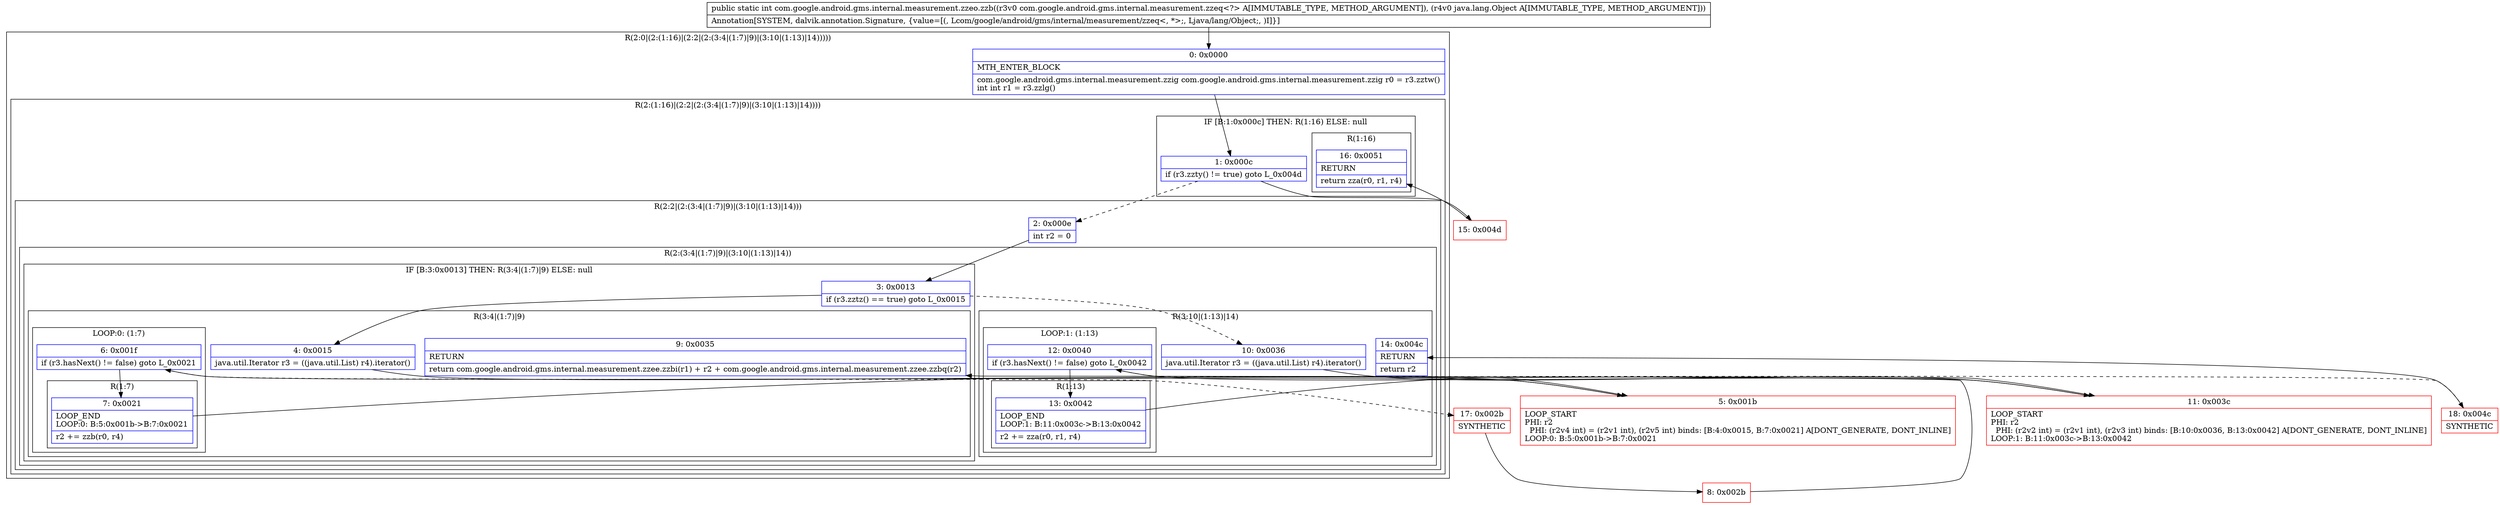 digraph "CFG forcom.google.android.gms.internal.measurement.zzeo.zzb(Lcom\/google\/android\/gms\/internal\/measurement\/zzeq;Ljava\/lang\/Object;)I" {
subgraph cluster_Region_463832885 {
label = "R(2:0|(2:(1:16)|(2:2|(2:(3:4|(1:7)|9)|(3:10|(1:13)|14)))))";
node [shape=record,color=blue];
Node_0 [shape=record,label="{0\:\ 0x0000|MTH_ENTER_BLOCK\l|com.google.android.gms.internal.measurement.zzig com.google.android.gms.internal.measurement.zzig r0 = r3.zztw()\lint int r1 = r3.zzlg()\l}"];
subgraph cluster_Region_1300979297 {
label = "R(2:(1:16)|(2:2|(2:(3:4|(1:7)|9)|(3:10|(1:13)|14))))";
node [shape=record,color=blue];
subgraph cluster_IfRegion_1767504667 {
label = "IF [B:1:0x000c] THEN: R(1:16) ELSE: null";
node [shape=record,color=blue];
Node_1 [shape=record,label="{1\:\ 0x000c|if (r3.zzty() != true) goto L_0x004d\l}"];
subgraph cluster_Region_1669398601 {
label = "R(1:16)";
node [shape=record,color=blue];
Node_16 [shape=record,label="{16\:\ 0x0051|RETURN\l|return zza(r0, r1, r4)\l}"];
}
}
subgraph cluster_Region_1642559934 {
label = "R(2:2|(2:(3:4|(1:7)|9)|(3:10|(1:13)|14)))";
node [shape=record,color=blue];
Node_2 [shape=record,label="{2\:\ 0x000e|int r2 = 0\l}"];
subgraph cluster_Region_1478970204 {
label = "R(2:(3:4|(1:7)|9)|(3:10|(1:13)|14))";
node [shape=record,color=blue];
subgraph cluster_IfRegion_2028900475 {
label = "IF [B:3:0x0013] THEN: R(3:4|(1:7)|9) ELSE: null";
node [shape=record,color=blue];
Node_3 [shape=record,label="{3\:\ 0x0013|if (r3.zztz() == true) goto L_0x0015\l}"];
subgraph cluster_Region_168797182 {
label = "R(3:4|(1:7)|9)";
node [shape=record,color=blue];
Node_4 [shape=record,label="{4\:\ 0x0015|java.util.Iterator r3 = ((java.util.List) r4).iterator()\l}"];
subgraph cluster_LoopRegion_1870766417 {
label = "LOOP:0: (1:7)";
node [shape=record,color=blue];
Node_6 [shape=record,label="{6\:\ 0x001f|if (r3.hasNext() != false) goto L_0x0021\l}"];
subgraph cluster_Region_1826340872 {
label = "R(1:7)";
node [shape=record,color=blue];
Node_7 [shape=record,label="{7\:\ 0x0021|LOOP_END\lLOOP:0: B:5:0x001b\-\>B:7:0x0021\l|r2 += zzb(r0, r4)\l}"];
}
}
Node_9 [shape=record,label="{9\:\ 0x0035|RETURN\l|return com.google.android.gms.internal.measurement.zzee.zzbi(r1) + r2 + com.google.android.gms.internal.measurement.zzee.zzbq(r2)\l}"];
}
}
subgraph cluster_Region_1393442314 {
label = "R(3:10|(1:13)|14)";
node [shape=record,color=blue];
Node_10 [shape=record,label="{10\:\ 0x0036|java.util.Iterator r3 = ((java.util.List) r4).iterator()\l}"];
subgraph cluster_LoopRegion_1235623577 {
label = "LOOP:1: (1:13)";
node [shape=record,color=blue];
Node_12 [shape=record,label="{12\:\ 0x0040|if (r3.hasNext() != false) goto L_0x0042\l}"];
subgraph cluster_Region_1025775424 {
label = "R(1:13)";
node [shape=record,color=blue];
Node_13 [shape=record,label="{13\:\ 0x0042|LOOP_END\lLOOP:1: B:11:0x003c\-\>B:13:0x0042\l|r2 += zza(r0, r1, r4)\l}"];
}
}
Node_14 [shape=record,label="{14\:\ 0x004c|RETURN\l|return r2\l}"];
}
}
}
}
}
Node_5 [shape=record,color=red,label="{5\:\ 0x001b|LOOP_START\lPHI: r2 \l  PHI: (r2v4 int) = (r2v1 int), (r2v5 int) binds: [B:4:0x0015, B:7:0x0021] A[DONT_GENERATE, DONT_INLINE]\lLOOP:0: B:5:0x001b\-\>B:7:0x0021\l}"];
Node_8 [shape=record,color=red,label="{8\:\ 0x002b}"];
Node_11 [shape=record,color=red,label="{11\:\ 0x003c|LOOP_START\lPHI: r2 \l  PHI: (r2v2 int) = (r2v1 int), (r2v3 int) binds: [B:10:0x0036, B:13:0x0042] A[DONT_GENERATE, DONT_INLINE]\lLOOP:1: B:11:0x003c\-\>B:13:0x0042\l}"];
Node_15 [shape=record,color=red,label="{15\:\ 0x004d}"];
Node_17 [shape=record,color=red,label="{17\:\ 0x002b|SYNTHETIC\l}"];
Node_18 [shape=record,color=red,label="{18\:\ 0x004c|SYNTHETIC\l}"];
MethodNode[shape=record,label="{public static int com.google.android.gms.internal.measurement.zzeo.zzb((r3v0 com.google.android.gms.internal.measurement.zzeq\<?\> A[IMMUTABLE_TYPE, METHOD_ARGUMENT]), (r4v0 java.lang.Object A[IMMUTABLE_TYPE, METHOD_ARGUMENT]))  | Annotation[SYSTEM, dalvik.annotation.Signature, \{value=[(, Lcom\/google\/android\/gms\/internal\/measurement\/zzeq\<, *\>;, Ljava\/lang\/Object;, )I]\}]\l}"];
MethodNode -> Node_0;
Node_0 -> Node_1;
Node_1 -> Node_2[style=dashed];
Node_1 -> Node_15;
Node_2 -> Node_3;
Node_3 -> Node_4;
Node_3 -> Node_10[style=dashed];
Node_4 -> Node_5;
Node_6 -> Node_7;
Node_6 -> Node_17[style=dashed];
Node_7 -> Node_5;
Node_10 -> Node_11;
Node_12 -> Node_13;
Node_12 -> Node_18[style=dashed];
Node_13 -> Node_11;
Node_5 -> Node_6;
Node_8 -> Node_9;
Node_11 -> Node_12;
Node_15 -> Node_16;
Node_17 -> Node_8;
Node_18 -> Node_14;
}

